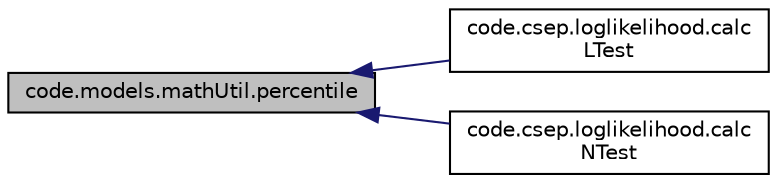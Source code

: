 digraph "code.models.mathUtil.percentile"
{
  edge [fontname="Helvetica",fontsize="10",labelfontname="Helvetica",labelfontsize="10"];
  node [fontname="Helvetica",fontsize="10",shape=record];
  rankdir="LR";
  Node36 [label="code.models.mathUtil.percentile",height=0.2,width=0.4,color="black", fillcolor="grey75", style="filled", fontcolor="black"];
  Node36 -> Node37 [dir="back",color="midnightblue",fontsize="10",style="solid",fontname="Helvetica"];
  Node37 [label="code.csep.loglikelihood.calc\lLTest",height=0.2,width=0.4,color="black", fillcolor="white", style="filled",URL="$namespacecode_1_1csep_1_1loglikelihood.html#ab524a28d5897863d3f87a5a12c00ab7a"];
  Node36 -> Node38 [dir="back",color="midnightblue",fontsize="10",style="solid",fontname="Helvetica"];
  Node38 [label="code.csep.loglikelihood.calc\lNTest",height=0.2,width=0.4,color="black", fillcolor="white", style="filled",URL="$namespacecode_1_1csep_1_1loglikelihood.html#a377ff5c5859d06ae6dfd50da425ab508"];
}

